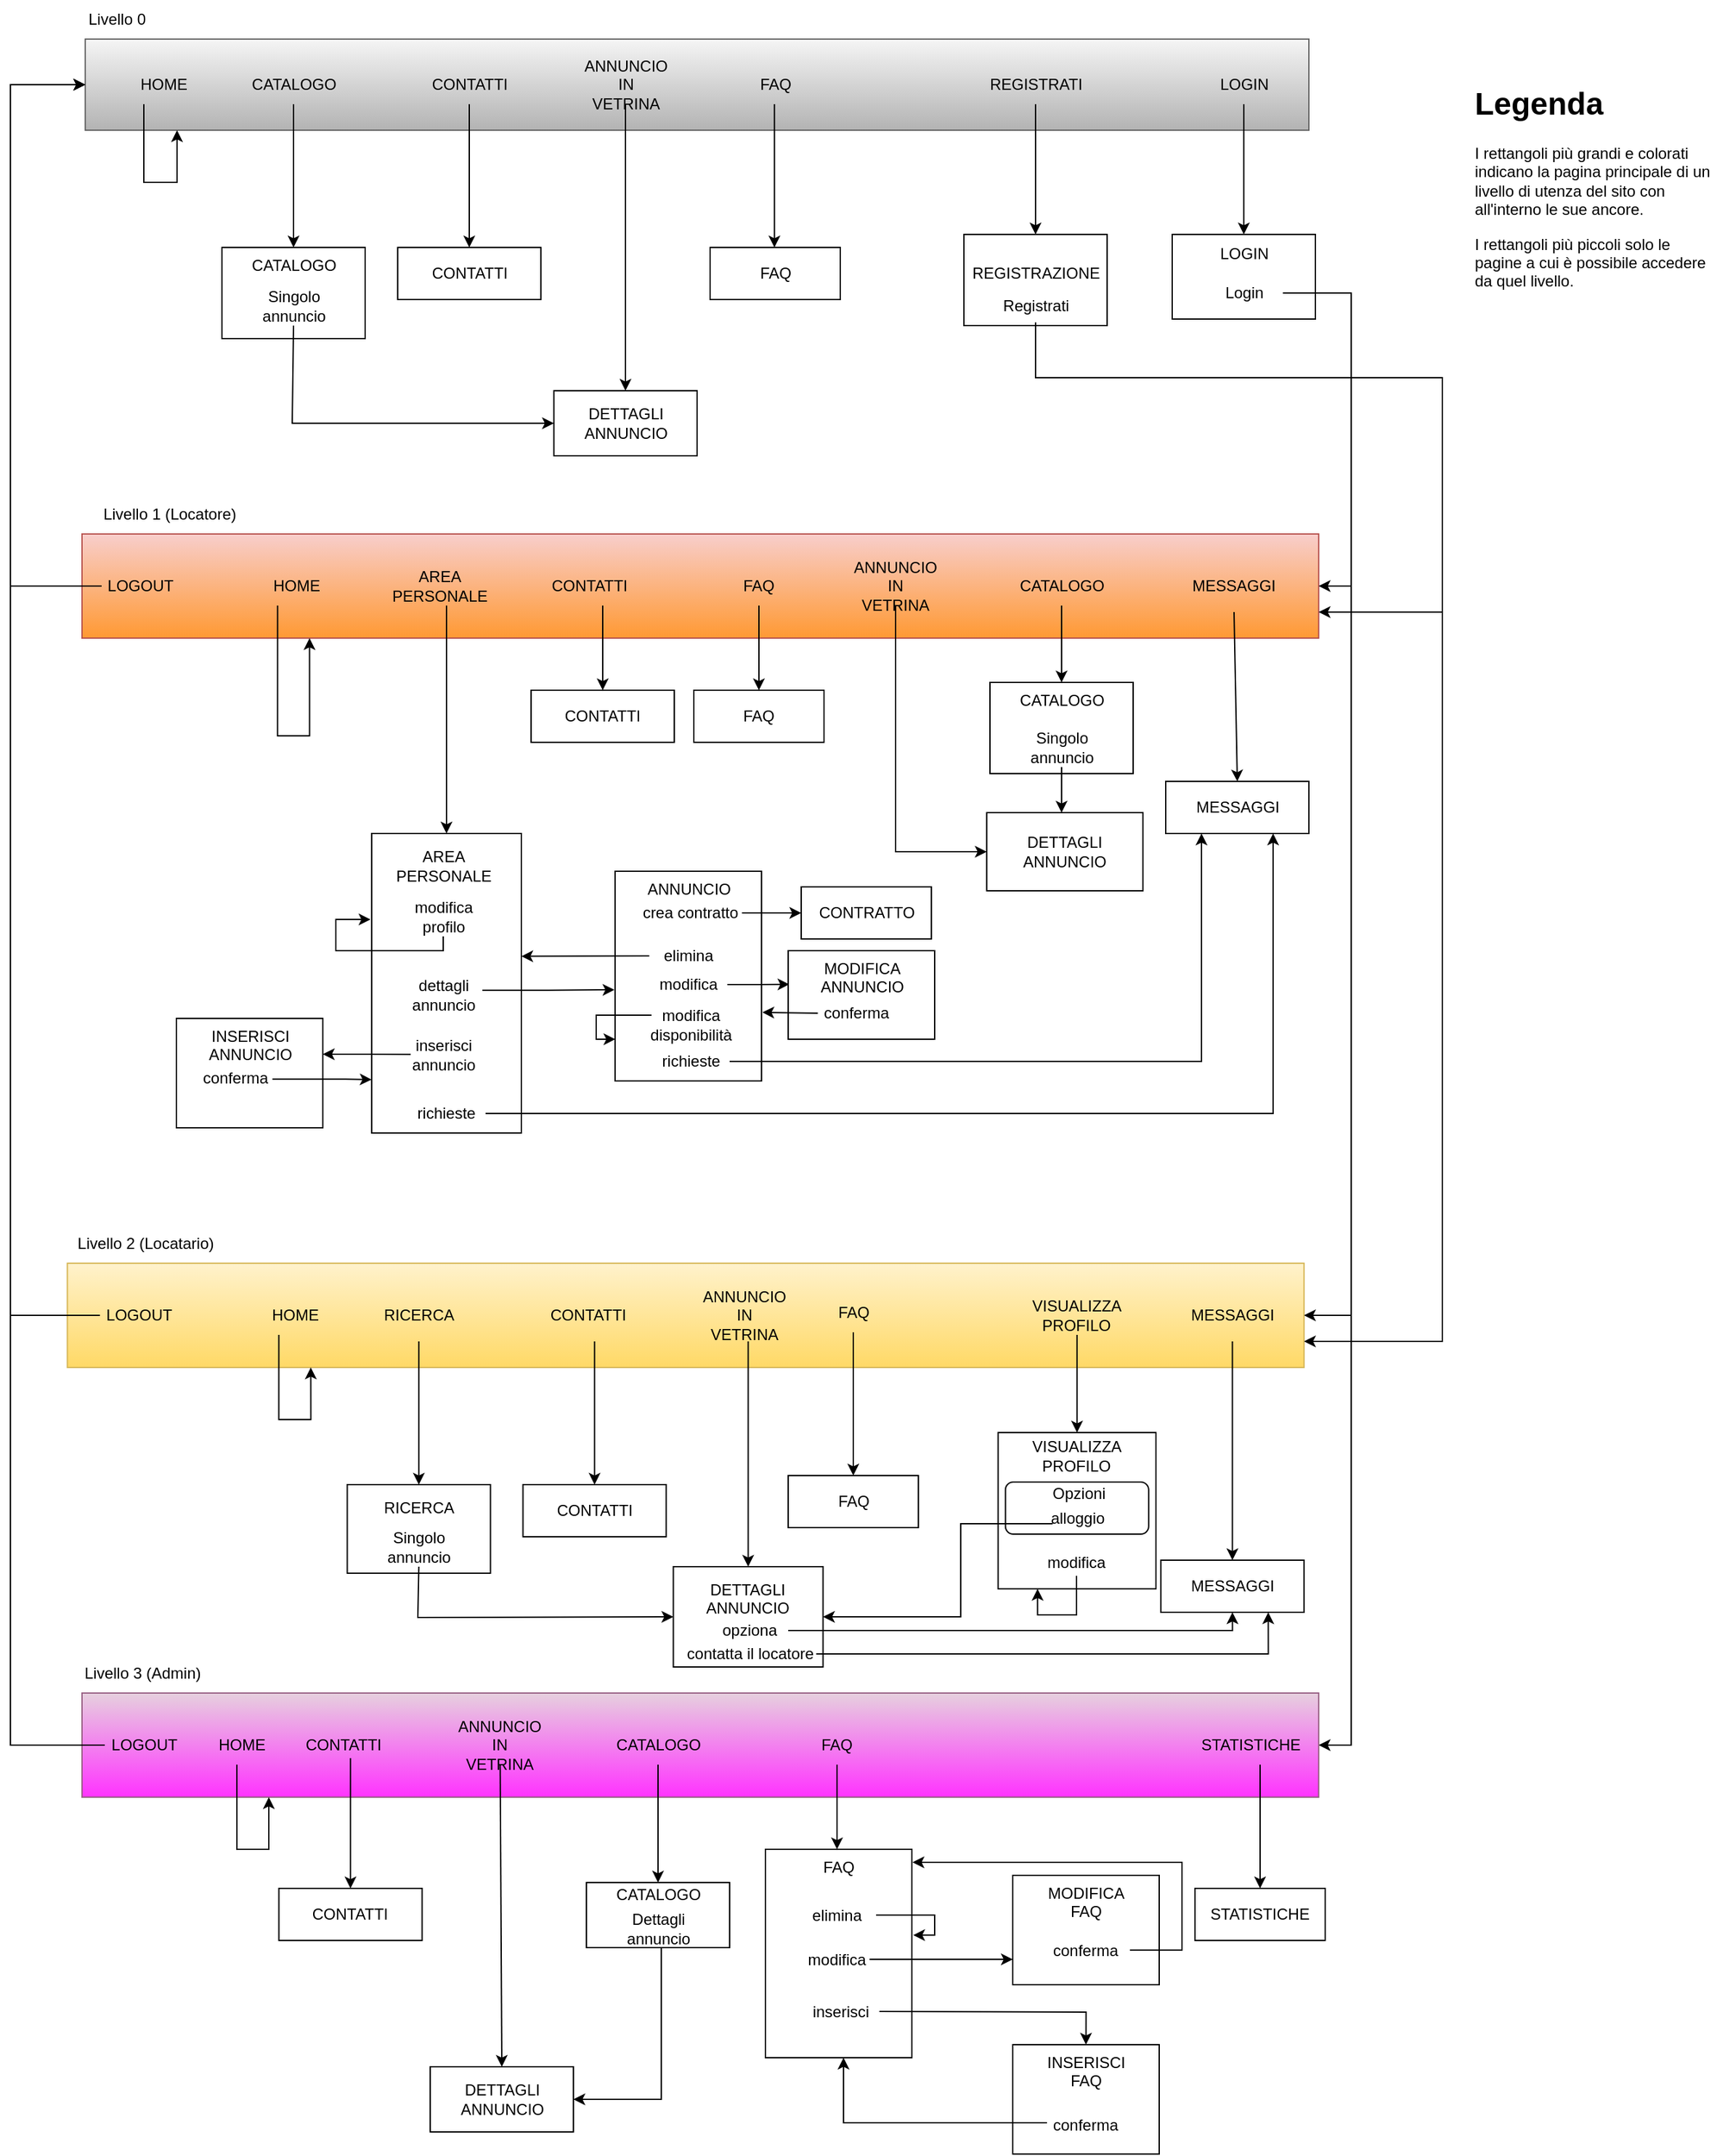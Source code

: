 <mxfile version="18.1.3" type="device"><diagram id="WUgXbd1vUIj9LR2X2qdG" name="Page-1"><mxGraphModel dx="946" dy="725" grid="1" gridSize="10" guides="1" tooltips="1" connect="1" arrows="1" fold="1" page="1" pageScale="1" pageWidth="1654" pageHeight="1169" math="0" shadow="0"><root><mxCell id="0"/><mxCell id="1" parent="0"/><mxCell id="qtG7SrNQfWtZxhGaP-Vv-1" value="" style="rounded=0;whiteSpace=wrap;html=1;fillColor=#f5f5f5;gradientColor=#b3b3b3;strokeColor=#666666;" parent="1" vertex="1"><mxGeometry x="237.5" y="50" width="940" height="70" as="geometry"/></mxCell><mxCell id="qtG7SrNQfWtZxhGaP-Vv-2" value="HOME" style="text;html=1;strokeColor=none;fillColor=none;align=center;verticalAlign=middle;whiteSpace=wrap;rounded=0;" parent="1" vertex="1"><mxGeometry x="267.5" y="70" width="60" height="30" as="geometry"/></mxCell><mxCell id="qtG7SrNQfWtZxhGaP-Vv-3" value="CONTATTI" style="text;html=1;strokeColor=none;fillColor=none;align=center;verticalAlign=middle;whiteSpace=wrap;rounded=0;" parent="1" vertex="1"><mxGeometry x="502.5" y="70" width="60" height="30" as="geometry"/></mxCell><mxCell id="qtG7SrNQfWtZxhGaP-Vv-4" value="FAQ" style="text;html=1;strokeColor=none;fillColor=none;align=center;verticalAlign=middle;whiteSpace=wrap;rounded=0;" parent="1" vertex="1"><mxGeometry x="737.5" y="70" width="60" height="30" as="geometry"/></mxCell><mxCell id="qtG7SrNQfWtZxhGaP-Vv-5" value="CATALOGO" style="text;html=1;strokeColor=none;fillColor=none;align=center;verticalAlign=middle;whiteSpace=wrap;rounded=0;" parent="1" vertex="1"><mxGeometry x="367.5" y="70" width="60" height="30" as="geometry"/></mxCell><mxCell id="qtG7SrNQfWtZxhGaP-Vv-6" value="REGISTRATI" style="text;html=1;strokeColor=none;fillColor=none;align=center;verticalAlign=middle;whiteSpace=wrap;rounded=0;" parent="1" vertex="1"><mxGeometry x="937.5" y="70" width="60" height="30" as="geometry"/></mxCell><mxCell id="qtG7SrNQfWtZxhGaP-Vv-7" value="LOGIN" style="text;html=1;strokeColor=none;fillColor=none;align=center;verticalAlign=middle;whiteSpace=wrap;rounded=0;" parent="1" vertex="1"><mxGeometry x="1097.5" y="70" width="60" height="30" as="geometry"/></mxCell><mxCell id="WjnF37VFr3Rww6UISuZb-3" value="" style="endArrow=classic;html=1;rounded=0;exitX=0.25;exitY=1;exitDx=0;exitDy=0;edgeStyle=orthogonalEdgeStyle;" parent="1" source="qtG7SrNQfWtZxhGaP-Vv-2" target="qtG7SrNQfWtZxhGaP-Vv-1" edge="1"><mxGeometry width="50" height="50" relative="1" as="geometry"><mxPoint x="287.5" y="230" as="sourcePoint"/><mxPoint x="347.5" y="150" as="targetPoint"/><Array as="points"><mxPoint x="283" y="160"/><mxPoint x="308" y="160"/></Array></mxGeometry></mxCell><mxCell id="z2xEqD1CgRf_E01BrDmM-5" value="" style="endArrow=classic;html=1;rounded=0;exitX=0.5;exitY=1;exitDx=0;exitDy=0;entryX=0.5;entryY=0;entryDx=0;entryDy=0;" parent="1" source="qtG7SrNQfWtZxhGaP-Vv-5" target="z2xEqD1CgRf_E01BrDmM-6" edge="1"><mxGeometry width="50" height="50" relative="1" as="geometry"><mxPoint x="437.5" y="300" as="sourcePoint"/><mxPoint x="497.5" y="280" as="targetPoint"/></mxGeometry></mxCell><mxCell id="z2xEqD1CgRf_E01BrDmM-6" value="CATALOGO" style="rounded=0;whiteSpace=wrap;html=1;verticalAlign=top;" parent="1" vertex="1"><mxGeometry x="342.5" y="210" width="110" height="70" as="geometry"/></mxCell><mxCell id="WjnF37VFr3Rww6UISuZb-7" value="" style="endArrow=classic;html=1;rounded=0;entryX=0.5;entryY=0;entryDx=0;entryDy=0;exitX=0.5;exitY=1;exitDx=0;exitDy=0;" parent="1" source="qtG7SrNQfWtZxhGaP-Vv-3" target="WjnF37VFr3Rww6UISuZb-8" edge="1"><mxGeometry width="50" height="50" relative="1" as="geometry"><mxPoint x="602.5" y="90" as="sourcePoint"/><mxPoint x="697.5" y="280" as="targetPoint"/></mxGeometry></mxCell><mxCell id="WjnF37VFr3Rww6UISuZb-8" value="CONTATTI" style="rounded=0;whiteSpace=wrap;html=1;" parent="1" vertex="1"><mxGeometry x="477.5" y="210" width="110" height="40" as="geometry"/></mxCell><mxCell id="z2xEqD1CgRf_E01BrDmM-7" value="" style="rounded=0;whiteSpace=wrap;html=1;fillColor=#fff2cc;gradientColor=#ffd966;strokeColor=#d6b656;" parent="1" vertex="1"><mxGeometry x="223.75" y="990" width="950" height="80" as="geometry"/></mxCell><mxCell id="WjnF37VFr3Rww6UISuZb-10" value="" style="endArrow=classic;html=1;rounded=0;entryX=0.5;entryY=0;entryDx=0;entryDy=0;exitX=0.5;exitY=1;exitDx=0;exitDy=0;" parent="1" source="qtG7SrNQfWtZxhGaP-Vv-6" target="WjnF37VFr3Rww6UISuZb-11" edge="1"><mxGeometry width="50" height="50" relative="1" as="geometry"><mxPoint x="1052.5" y="100" as="sourcePoint"/><mxPoint x="1217.5" y="280" as="targetPoint"/></mxGeometry></mxCell><mxCell id="WjnF37VFr3Rww6UISuZb-11" value="" style="rounded=0;whiteSpace=wrap;html=1;" parent="1" vertex="1"><mxGeometry x="912.5" y="200" width="110" height="70" as="geometry"/></mxCell><mxCell id="WjnF37VFr3Rww6UISuZb-12" value="ANNUNCIO IN VETRINA" style="text;html=1;strokeColor=none;fillColor=none;align=center;verticalAlign=middle;whiteSpace=wrap;rounded=0;" parent="1" vertex="1"><mxGeometry x="622.5" y="70" width="60" height="30" as="geometry"/></mxCell><mxCell id="WjnF37VFr3Rww6UISuZb-13" value="" style="endArrow=classic;html=1;rounded=0;entryX=0.5;entryY=0;entryDx=0;entryDy=0;" parent="1" target="WjnF37VFr3Rww6UISuZb-14" edge="1"><mxGeometry width="50" height="50" relative="1" as="geometry"><mxPoint x="652.5" y="100" as="sourcePoint"/><mxPoint x="817.5" y="280" as="targetPoint"/></mxGeometry></mxCell><mxCell id="WjnF37VFr3Rww6UISuZb-14" value="&lt;div&gt;DETTAGLI &lt;br&gt;&lt;/div&gt;&lt;div&gt;ANNUNCIO&lt;br&gt;&lt;/div&gt;" style="rounded=0;whiteSpace=wrap;html=1;" parent="1" vertex="1"><mxGeometry x="597.5" y="320" width="110" height="50" as="geometry"/></mxCell><mxCell id="WjnF37VFr3Rww6UISuZb-21" value="" style="endArrow=classic;html=1;rounded=0;entryX=0;entryY=0.5;entryDx=0;entryDy=0;exitX=0.5;exitY=1;exitDx=0;exitDy=0;" parent="1" source="WjnF37VFr3Rww6UISuZb-57" target="WjnF37VFr3Rww6UISuZb-14" edge="1"><mxGeometry width="50" height="50" relative="1" as="geometry"><mxPoint x="396.5" y="280" as="sourcePoint"/><mxPoint x="396.79" y="470" as="targetPoint"/><Array as="points"><mxPoint x="396.5" y="345"/></Array></mxGeometry></mxCell><mxCell id="z2xEqD1CgRf_E01BrDmM-9" value="FAQ" style="rounded=0;whiteSpace=wrap;html=1;" parent="1" vertex="1"><mxGeometry x="717.5" y="210" width="100" height="40" as="geometry"/></mxCell><mxCell id="z2xEqD1CgRf_E01BrDmM-10" value="" style="rounded=0;whiteSpace=wrap;html=1;labelPosition=center;verticalLabelPosition=middle;align=center;verticalAlign=middle;" parent="1" vertex="1"><mxGeometry x="1072.5" y="200" width="110" height="65" as="geometry"/></mxCell><mxCell id="z2xEqD1CgRf_E01BrDmM-11" value="" style="endArrow=classic;html=1;rounded=0;exitX=0.5;exitY=1;exitDx=0;exitDy=0;entryX=0.5;entryY=0;entryDx=0;entryDy=0;" parent="1" source="qtG7SrNQfWtZxhGaP-Vv-7" target="z2xEqD1CgRf_E01BrDmM-10" edge="1"><mxGeometry width="50" height="50" relative="1" as="geometry"><mxPoint x="647.5" y="320" as="sourcePoint"/><mxPoint x="697.5" y="270" as="targetPoint"/></mxGeometry></mxCell><mxCell id="WjnF37VFr3Rww6UISuZb-24" value="Livello 2 (Locatario)" style="text;html=1;strokeColor=none;fillColor=none;align=center;verticalAlign=middle;whiteSpace=wrap;rounded=0;" parent="1" vertex="1"><mxGeometry x="228.75" y="960" width="110" height="30" as="geometry"/></mxCell><mxCell id="z2xEqD1CgRf_E01BrDmM-15" value="Livello 0&amp;nbsp;" style="text;html=1;strokeColor=none;fillColor=none;align=left;verticalAlign=middle;whiteSpace=wrap;rounded=0;" parent="1" vertex="1"><mxGeometry x="237.5" y="20" width="170" height="30" as="geometry"/></mxCell><mxCell id="WjnF37VFr3Rww6UISuZb-25" value="HOME" style="text;html=1;strokeColor=none;fillColor=none;align=center;verticalAlign=middle;whiteSpace=wrap;rounded=0;" parent="1" vertex="1"><mxGeometry x="368.75" y="1015" width="60" height="30" as="geometry"/></mxCell><mxCell id="WjnF37VFr3Rww6UISuZb-26" value="CONTATTI" style="text;html=1;strokeColor=none;fillColor=none;align=center;verticalAlign=middle;whiteSpace=wrap;rounded=0;" parent="1" vertex="1"><mxGeometry x="593.75" y="1015" width="60" height="30" as="geometry"/></mxCell><mxCell id="WjnF37VFr3Rww6UISuZb-27" value="FAQ" style="text;html=1;strokeColor=none;fillColor=none;align=center;verticalAlign=middle;whiteSpace=wrap;rounded=0;" parent="1" vertex="1"><mxGeometry x="797.5" y="1013" width="60" height="30" as="geometry"/></mxCell><mxCell id="WjnF37VFr3Rww6UISuZb-28" value="RICERCA" style="text;html=1;strokeColor=none;fillColor=none;align=center;verticalAlign=middle;whiteSpace=wrap;rounded=0;" parent="1" vertex="1"><mxGeometry x="463.75" y="1015" width="60" height="30" as="geometry"/></mxCell><mxCell id="WjnF37VFr3Rww6UISuZb-29" value="ANNUNCIO IN VETRINA" style="text;html=1;strokeColor=none;fillColor=none;align=center;verticalAlign=middle;whiteSpace=wrap;rounded=0;" parent="1" vertex="1"><mxGeometry x="713.75" y="1015" width="60" height="30" as="geometry"/></mxCell><mxCell id="z2xEqD1CgRf_E01BrDmM-37" style="edgeStyle=orthogonalEdgeStyle;rounded=0;orthogonalLoop=1;jettySize=auto;html=1;entryX=0.5;entryY=0;entryDx=0;entryDy=0;" parent="1" source="z2xEqD1CgRf_E01BrDmM-16" target="z2xEqD1CgRf_E01BrDmM-39" edge="1"><mxGeometry relative="1" as="geometry"><mxPoint x="988.75" y="1158" as="targetPoint"/></mxGeometry></mxCell><mxCell id="z2xEqD1CgRf_E01BrDmM-16" value="VISUALIZZA PROFILO" style="text;html=1;strokeColor=none;fillColor=none;align=center;verticalAlign=middle;whiteSpace=wrap;rounded=0;" parent="1" vertex="1"><mxGeometry x="969.38" y="1015" width="60" height="30" as="geometry"/></mxCell><mxCell id="BvZkjoTeEnMLZaKATXvq-21" style="edgeStyle=orthogonalEdgeStyle;rounded=0;orthogonalLoop=1;jettySize=auto;html=1;entryX=0;entryY=0.5;entryDx=0;entryDy=0;" parent="1" source="WjnF37VFr3Rww6UISuZb-31" target="qtG7SrNQfWtZxhGaP-Vv-1" edge="1"><mxGeometry relative="1" as="geometry"><Array as="points"><mxPoint x="180" y="1030"/><mxPoint x="180" y="85"/></Array></mxGeometry></mxCell><mxCell id="WjnF37VFr3Rww6UISuZb-31" value="LOGOUT" style="text;html=1;strokeColor=none;fillColor=none;align=center;verticalAlign=middle;whiteSpace=wrap;rounded=0;" parent="1" vertex="1"><mxGeometry x="248.75" y="1015" width="60" height="30" as="geometry"/></mxCell><mxCell id="WjnF37VFr3Rww6UISuZb-32" value="MESSAGGI" style="text;html=1;strokeColor=none;fillColor=none;align=center;verticalAlign=middle;whiteSpace=wrap;rounded=0;" parent="1" vertex="1"><mxGeometry x="1088.75" y="1015" width="60" height="30" as="geometry"/></mxCell><mxCell id="WjnF37VFr3Rww6UISuZb-33" value="" style="endArrow=classic;html=1;rounded=0;exitX=0.25;exitY=1;exitDx=0;exitDy=0;edgeStyle=orthogonalEdgeStyle;" parent="1" edge="1"><mxGeometry width="50" height="50" relative="1" as="geometry"><mxPoint x="386.21" y="1045" as="sourcePoint"/><mxPoint x="410.75" y="1070" as="targetPoint"/><Array as="points"><mxPoint x="386" y="1110"/><mxPoint x="411" y="1110"/></Array></mxGeometry></mxCell><mxCell id="WjnF37VFr3Rww6UISuZb-42" value="" style="endArrow=classic;html=1;rounded=0;exitX=0.5;exitY=1;exitDx=0;exitDy=0;entryX=0.5;entryY=0;entryDx=0;entryDy=0;" parent="1" target="WjnF37VFr3Rww6UISuZb-43" edge="1"><mxGeometry width="50" height="50" relative="1" as="geometry"><mxPoint x="493.75" y="1050" as="sourcePoint"/><mxPoint x="593.75" y="1230" as="targetPoint"/></mxGeometry></mxCell><mxCell id="WjnF37VFr3Rww6UISuZb-43" value="" style="rounded=0;whiteSpace=wrap;html=1;" parent="1" vertex="1"><mxGeometry x="438.75" y="1160" width="110" height="68" as="geometry"/></mxCell><mxCell id="WjnF37VFr3Rww6UISuZb-44" value="" style="endArrow=classic;html=1;rounded=0;entryX=0.5;entryY=0;entryDx=0;entryDy=0;exitX=0.5;exitY=1;exitDx=0;exitDy=0;" parent="1" target="WjnF37VFr3Rww6UISuZb-45" edge="1"><mxGeometry width="50" height="50" relative="1" as="geometry"><mxPoint x="628.75" y="1050" as="sourcePoint"/><mxPoint x="793.75" y="1230" as="targetPoint"/></mxGeometry></mxCell><mxCell id="WjnF37VFr3Rww6UISuZb-45" value="CONTATTI" style="rounded=0;whiteSpace=wrap;html=1;" parent="1" vertex="1"><mxGeometry x="573.75" y="1160" width="110" height="40" as="geometry"/></mxCell><mxCell id="WjnF37VFr3Rww6UISuZb-46" value="" style="endArrow=classic;html=1;rounded=0;entryX=0.5;entryY=0;entryDx=0;entryDy=0;" parent="1" target="WjnF37VFr3Rww6UISuZb-47" edge="1"><mxGeometry width="50" height="50" relative="1" as="geometry"><mxPoint x="746.75" y="1050" as="sourcePoint"/><mxPoint x="913.75" y="1230" as="targetPoint"/></mxGeometry></mxCell><mxCell id="WjnF37VFr3Rww6UISuZb-47" value="&lt;div&gt;DETTAGLI &lt;br&gt;&lt;/div&gt;&lt;div&gt;ANNUNCIO&lt;br&gt;&lt;/div&gt;&lt;div&gt;&lt;br&gt;&lt;/div&gt;&lt;div&gt;&lt;br&gt;&lt;/div&gt;" style="rounded=0;whiteSpace=wrap;html=1;" parent="1" vertex="1"><mxGeometry x="689.25" y="1223" width="115" height="77" as="geometry"/></mxCell><mxCell id="WjnF37VFr3Rww6UISuZb-48" value="" style="endArrow=classic;html=1;rounded=0;entryX=0;entryY=0.5;entryDx=0;entryDy=0;exitX=0.5;exitY=1;exitDx=0;exitDy=0;" parent="1" target="WjnF37VFr3Rww6UISuZb-47" edge="1" source="z2xEqD1CgRf_E01BrDmM-36"><mxGeometry width="50" height="50" relative="1" as="geometry"><mxPoint x="493.25" y="1228" as="sourcePoint"/><mxPoint x="689.25" y="1298" as="targetPoint"/><Array as="points"><mxPoint x="493" y="1262"/></Array></mxGeometry></mxCell><mxCell id="z2xEqD1CgRf_E01BrDmM-22" value="" style="endArrow=classic;html=1;rounded=0;exitX=0.5;exitY=1;exitDx=0;exitDy=0;entryX=0.5;entryY=0;entryDx=0;entryDy=0;" parent="1" target="z2xEqD1CgRf_E01BrDmM-23" edge="1"><mxGeometry width="50" height="50" relative="1" as="geometry"><mxPoint x="827.5" y="1043" as="sourcePoint"/><mxPoint x="827.5" y="1143" as="targetPoint"/></mxGeometry></mxCell><mxCell id="z2xEqD1CgRf_E01BrDmM-23" value="FAQ" style="rounded=0;whiteSpace=wrap;html=1;" parent="1" vertex="1"><mxGeometry x="777.5" y="1153" width="100" height="40" as="geometry"/></mxCell><mxCell id="WjnF37VFr3Rww6UISuZb-49" value="" style="endArrow=classic;html=1;rounded=0;entryX=0.5;entryY=0;entryDx=0;entryDy=0;exitX=0.5;exitY=1;exitDx=0;exitDy=0;" parent="1" edge="1"><mxGeometry width="50" height="50" relative="1" as="geometry"><mxPoint x="766.91" y="100" as="sourcePoint"/><mxPoint x="766.91" y="210" as="targetPoint"/></mxGeometry></mxCell><mxCell id="WjnF37VFr3Rww6UISuZb-50" value="" style="endArrow=classic;html=1;rounded=0;entryX=0.5;entryY=0;entryDx=0;entryDy=0;exitX=0.5;exitY=1;exitDx=0;exitDy=0;" parent="1" target="WjnF37VFr3Rww6UISuZb-51" edge="1"><mxGeometry width="50" height="50" relative="1" as="geometry"><mxPoint x="1118.75" y="1050" as="sourcePoint"/><mxPoint x="1368.75" y="1230" as="targetPoint"/></mxGeometry></mxCell><mxCell id="WjnF37VFr3Rww6UISuZb-51" value="MESSAGGI" style="rounded=0;whiteSpace=wrap;html=1;" parent="1" vertex="1"><mxGeometry x="1063.75" y="1218" width="110" height="40" as="geometry"/></mxCell><mxCell id="z2xEqD1CgRf_E01BrDmM-29" value="" style="rounded=0;whiteSpace=wrap;html=1;fillColor=#f8cecc;gradientColor=#FF9933;strokeColor=#b85450;" parent="1" vertex="1"><mxGeometry x="235" y="430" width="950" height="80" as="geometry"/></mxCell><mxCell id="WjnF37VFr3Rww6UISuZb-54" value="Livello 1 (Locatore)" style="text;html=1;strokeColor=none;fillColor=none;align=center;verticalAlign=middle;whiteSpace=wrap;rounded=0;" parent="1" vertex="1"><mxGeometry x="235" y="400" width="135" height="30" as="geometry"/></mxCell><mxCell id="WjnF37VFr3Rww6UISuZb-56" value="opziona" style="text;html=1;strokeColor=none;fillColor=none;align=center;verticalAlign=middle;whiteSpace=wrap;rounded=0;" parent="1" vertex="1"><mxGeometry x="716.75" y="1318" width="60" height="30" as="geometry"/></mxCell><mxCell id="z2xEqD1CgRf_E01BrDmM-25" style="edgeStyle=orthogonalEdgeStyle;rounded=0;orthogonalLoop=1;jettySize=auto;html=1;entryX=0.5;entryY=1;entryDx=0;entryDy=0;exitX=1;exitY=0.5;exitDx=0;exitDy=0;" parent="1" source="BvZkjoTeEnMLZaKATXvq-22" target="WjnF37VFr3Rww6UISuZb-51" edge="1"><mxGeometry relative="1" as="geometry"><Array as="points"><mxPoint x="1119" y="1272"/></Array><mxPoint x="768.75" y="1333" as="sourcePoint"/></mxGeometry></mxCell><mxCell id="WjnF37VFr3Rww6UISuZb-57" value="Singolo annuncio" style="text;html=1;strokeColor=none;fillColor=none;align=center;verticalAlign=middle;whiteSpace=wrap;rounded=0;" parent="1" vertex="1"><mxGeometry x="367.5" y="240" width="60" height="30" as="geometry"/></mxCell><mxCell id="z2xEqD1CgRf_E01BrDmM-31" value="LOGIN" style="text;html=1;strokeColor=none;fillColor=none;align=center;verticalAlign=middle;whiteSpace=wrap;rounded=0;" parent="1" vertex="1"><mxGeometry x="1097.5" y="200" width="60" height="30" as="geometry"/></mxCell><mxCell id="z2xEqD1CgRf_E01BrDmM-32" value="REGISTRAZIONE" style="text;html=1;strokeColor=none;fillColor=none;align=center;verticalAlign=middle;whiteSpace=wrap;rounded=0;" parent="1" vertex="1"><mxGeometry x="937.5" y="215" width="60" height="30" as="geometry"/></mxCell><mxCell id="z2xEqD1CgRf_E01BrDmM-33" value="Registrati" style="text;html=1;strokeColor=none;fillColor=none;align=center;verticalAlign=middle;whiteSpace=wrap;rounded=0;" parent="1" vertex="1"><mxGeometry x="937.5" y="242.5" width="60" height="25" as="geometry"/></mxCell><mxCell id="z2xEqD1CgRf_E01BrDmM-12" value="" style="edgeStyle=orthogonalEdgeStyle;rounded=0;orthogonalLoop=1;jettySize=auto;html=1;exitX=0.5;exitY=1;exitDx=0;exitDy=0;entryX=1;entryY=0.75;entryDx=0;entryDy=0;" parent="1" source="z2xEqD1CgRf_E01BrDmM-33" target="z2xEqD1CgRf_E01BrDmM-29" edge="1"><mxGeometry relative="1" as="geometry"><mxPoint x="1000" y="260" as="sourcePoint"/><Array as="points"><mxPoint x="968" y="310"/><mxPoint x="1280" y="310"/><mxPoint x="1280" y="490"/></Array></mxGeometry></mxCell><mxCell id="BvZkjoTeEnMLZaKATXvq-16" style="edgeStyle=orthogonalEdgeStyle;rounded=0;orthogonalLoop=1;jettySize=auto;html=1;entryX=1;entryY=0.5;entryDx=0;entryDy=0;" parent="1" source="z2xEqD1CgRf_E01BrDmM-34" target="z2xEqD1CgRf_E01BrDmM-29" edge="1"><mxGeometry relative="1" as="geometry"><Array as="points"><mxPoint x="1210" y="245"/><mxPoint x="1210" y="470"/></Array></mxGeometry></mxCell><mxCell id="BvZkjoTeEnMLZaKATXvq-17" style="edgeStyle=orthogonalEdgeStyle;rounded=0;orthogonalLoop=1;jettySize=auto;html=1;entryX=1;entryY=0.5;entryDx=0;entryDy=0;" parent="1" source="z2xEqD1CgRf_E01BrDmM-34" target="z2xEqD1CgRf_E01BrDmM-7" edge="1"><mxGeometry relative="1" as="geometry"><Array as="points"><mxPoint x="1210" y="245"/><mxPoint x="1210" y="1030"/></Array></mxGeometry></mxCell><mxCell id="BvZkjoTeEnMLZaKATXvq-18" style="edgeStyle=orthogonalEdgeStyle;rounded=0;orthogonalLoop=1;jettySize=auto;html=1;entryX=1;entryY=0.5;entryDx=0;entryDy=0;" parent="1" source="z2xEqD1CgRf_E01BrDmM-34" target="z2xEqD1CgRf_E01BrDmM-51" edge="1"><mxGeometry relative="1" as="geometry"><Array as="points"><mxPoint x="1210" y="245"/><mxPoint x="1210" y="1360"/></Array></mxGeometry></mxCell><mxCell id="z2xEqD1CgRf_E01BrDmM-34" value="Login" style="text;html=1;strokeColor=none;fillColor=none;align=center;verticalAlign=middle;whiteSpace=wrap;rounded=0;" parent="1" vertex="1"><mxGeometry x="1097.5" y="230" width="60" height="30" as="geometry"/></mxCell><mxCell id="z2xEqD1CgRf_E01BrDmM-35" value="RICERCA" style="text;html=1;strokeColor=none;fillColor=none;align=center;verticalAlign=middle;whiteSpace=wrap;rounded=0;" parent="1" vertex="1"><mxGeometry x="463.75" y="1163" width="60" height="30" as="geometry"/></mxCell><mxCell id="z2xEqD1CgRf_E01BrDmM-36" value="Singolo annuncio" style="text;html=1;strokeColor=none;fillColor=none;align=center;verticalAlign=middle;whiteSpace=wrap;rounded=0;" parent="1" vertex="1"><mxGeometry x="463.75" y="1193" width="60" height="30" as="geometry"/></mxCell><mxCell id="z2xEqD1CgRf_E01BrDmM-39" value="" style="rounded=0;whiteSpace=wrap;html=1;" parent="1" vertex="1"><mxGeometry x="938.75" y="1120" width="121.25" height="120" as="geometry"/></mxCell><mxCell id="z2xEqD1CgRf_E01BrDmM-40" value="VISUALIZZA PROFILO" style="text;html=1;strokeColor=none;fillColor=none;align=center;verticalAlign=middle;whiteSpace=wrap;rounded=0;" parent="1" vertex="1"><mxGeometry x="969.38" y="1123" width="60" height="30" as="geometry"/></mxCell><mxCell id="WjnF37VFr3Rww6UISuZb-58" value="HOME" style="text;html=1;strokeColor=none;fillColor=none;align=center;verticalAlign=middle;whiteSpace=wrap;rounded=0;" parent="1" vertex="1"><mxGeometry x="370" y="455" width="60" height="30" as="geometry"/></mxCell><mxCell id="WjnF37VFr3Rww6UISuZb-59" value="CONTATTI" style="text;html=1;strokeColor=none;fillColor=none;align=center;verticalAlign=middle;whiteSpace=wrap;rounded=0;" parent="1" vertex="1"><mxGeometry x="595" y="455" width="60" height="30" as="geometry"/></mxCell><mxCell id="WjnF37VFr3Rww6UISuZb-60" value="FAQ" style="text;html=1;strokeColor=none;fillColor=none;align=center;verticalAlign=middle;whiteSpace=wrap;rounded=0;" parent="1" vertex="1"><mxGeometry x="725" y="455" width="60" height="30" as="geometry"/></mxCell><mxCell id="z2xEqD1CgRf_E01BrDmM-54" style="edgeStyle=orthogonalEdgeStyle;rounded=0;orthogonalLoop=1;jettySize=auto;html=1;entryX=0.5;entryY=0;entryDx=0;entryDy=0;" parent="1" source="WjnF37VFr3Rww6UISuZb-61" target="WjnF37VFr3Rww6UISuZb-73" edge="1"><mxGeometry relative="1" as="geometry"><mxPoint x="510" y="590" as="targetPoint"/><Array as="points"><mxPoint x="515" y="560"/><mxPoint x="515" y="560"/></Array></mxGeometry></mxCell><mxCell id="WjnF37VFr3Rww6UISuZb-61" value="AREA PERSONALE" style="text;html=1;strokeColor=none;fillColor=none;align=center;verticalAlign=middle;whiteSpace=wrap;rounded=0;" parent="1" vertex="1"><mxGeometry x="480" y="455" width="60" height="30" as="geometry"/></mxCell><mxCell id="BvZkjoTeEnMLZaKATXvq-20" style="edgeStyle=orthogonalEdgeStyle;rounded=0;orthogonalLoop=1;jettySize=auto;html=1;entryX=0;entryY=0.5;entryDx=0;entryDy=0;" parent="1" source="WjnF37VFr3Rww6UISuZb-64" target="qtG7SrNQfWtZxhGaP-Vv-1" edge="1"><mxGeometry relative="1" as="geometry"><Array as="points"><mxPoint x="180" y="470"/><mxPoint x="180" y="85"/></Array></mxGeometry></mxCell><mxCell id="WjnF37VFr3Rww6UISuZb-64" value="LOGOUT" style="text;html=1;strokeColor=none;fillColor=none;align=center;verticalAlign=middle;whiteSpace=wrap;rounded=0;" parent="1" vertex="1"><mxGeometry x="250" y="455" width="60" height="30" as="geometry"/></mxCell><mxCell id="WjnF37VFr3Rww6UISuZb-65" value="MESSAGGI" style="text;html=1;strokeColor=none;fillColor=none;align=center;verticalAlign=middle;whiteSpace=wrap;rounded=0;" parent="1" vertex="1"><mxGeometry x="1090" y="455" width="60" height="30" as="geometry"/></mxCell><mxCell id="z2xEqD1CgRf_E01BrDmM-51" value="" style="rounded=0;whiteSpace=wrap;html=1;fillColor=#e6d0de;gradientColor=#FF33FF;strokeColor=#996185;" parent="1" vertex="1"><mxGeometry x="235" y="1320" width="950" height="80" as="geometry"/></mxCell><mxCell id="z2xEqD1CgRf_E01BrDmM-52" value="Livello 3 (Admin)" style="text;html=1;strokeColor=none;fillColor=none;align=left;verticalAlign=middle;whiteSpace=wrap;rounded=0;" parent="1" vertex="1"><mxGeometry x="235" y="1290" width="95" height="30" as="geometry"/></mxCell><mxCell id="WjnF37VFr3Rww6UISuZb-68" value="" style="endArrow=classic;html=1;rounded=0;exitX=0.25;exitY=1;exitDx=0;exitDy=0;edgeStyle=orthogonalEdgeStyle;" parent="1" edge="1"><mxGeometry width="50" height="50" relative="1" as="geometry"><mxPoint x="385.23" y="485" as="sourcePoint"/><mxPoint x="409.77" y="510" as="targetPoint"/><Array as="points"><mxPoint x="385.23" y="585"/><mxPoint x="410.23" y="585"/></Array></mxGeometry></mxCell><mxCell id="z2xEqD1CgRf_E01BrDmM-55" value="" style="rounded=0;whiteSpace=wrap;html=1;" parent="1" vertex="1"><mxGeometry x="457.5" y="690" width="110" height="68" as="geometry"/></mxCell><mxCell id="WjnF37VFr3Rww6UISuZb-73" value="" style="rounded=0;whiteSpace=wrap;html=1;" parent="1" vertex="1"><mxGeometry x="457.5" y="660" width="115" height="230" as="geometry"/></mxCell><mxCell id="WjnF37VFr3Rww6UISuZb-74" value="AREA PERSONALE" style="text;html=1;strokeColor=none;fillColor=none;align=center;verticalAlign=middle;whiteSpace=wrap;rounded=0;" parent="1" vertex="1"><mxGeometry x="482.5" y="670" width="60" height="30" as="geometry"/></mxCell><mxCell id="WjnF37VFr3Rww6UISuZb-75" value="modifica profilo" style="text;html=1;strokeColor=none;fillColor=none;align=center;verticalAlign=middle;whiteSpace=wrap;rounded=0;" parent="1" vertex="1"><mxGeometry x="482.5" y="709" width="60" height="30" as="geometry"/></mxCell><mxCell id="WjnF37VFr3Rww6UISuZb-76" value="dettagli annuncio" style="text;html=1;strokeColor=none;fillColor=none;align=center;verticalAlign=middle;whiteSpace=wrap;rounded=0;" parent="1" vertex="1"><mxGeometry x="482.5" y="769" width="60" height="30" as="geometry"/></mxCell><mxCell id="WjnF37VFr3Rww6UISuZb-77" value="richieste" style="text;html=1;strokeColor=none;fillColor=none;align=center;verticalAlign=middle;whiteSpace=wrap;rounded=0;" parent="1" vertex="1"><mxGeometry x="485" y="860" width="60" height="30" as="geometry"/></mxCell><mxCell id="WjnF37VFr3Rww6UISuZb-78" value="" style="endArrow=classic;html=1;rounded=0;entryX=0.5;entryY=0;entryDx=0;entryDy=0;exitX=0.5;exitY=1;exitDx=0;exitDy=0;" parent="1" target="WjnF37VFr3Rww6UISuZb-79" edge="1"><mxGeometry width="50" height="50" relative="1" as="geometry"><mxPoint x="1120" y="490" as="sourcePoint"/><mxPoint x="1370" y="670" as="targetPoint"/></mxGeometry></mxCell><mxCell id="WjnF37VFr3Rww6UISuZb-79" value="MESSAGGI" style="rounded=0;whiteSpace=wrap;html=1;" parent="1" vertex="1"><mxGeometry x="1067.5" y="620" width="110" height="40" as="geometry"/></mxCell><mxCell id="WjnF37VFr3Rww6UISuZb-80" value="" style="endArrow=classic;html=1;rounded=0;entryX=0.75;entryY=1;entryDx=0;entryDy=0;exitX=1;exitY=0.5;exitDx=0;exitDy=0;edgeStyle=orthogonalEdgeStyle;" parent="1" source="WjnF37VFr3Rww6UISuZb-77" target="WjnF37VFr3Rww6UISuZb-79" edge="1"><mxGeometry width="50" height="50" relative="1" as="geometry"><mxPoint x="641.73" y="711" as="sourcePoint"/><mxPoint x="641.73" y="879" as="targetPoint"/></mxGeometry></mxCell><mxCell id="WjnF37VFr3Rww6UISuZb-90" value="ANNUNCIO" style="rounded=0;whiteSpace=wrap;html=1;verticalAlign=top;" parent="1" vertex="1"><mxGeometry x="644.5" y="689" width="112.5" height="161" as="geometry"/></mxCell><mxCell id="Z4SZLAYv743N4102vkbe-4" style="edgeStyle=orthogonalEdgeStyle;rounded=0;orthogonalLoop=1;jettySize=auto;html=1;entryX=0.008;entryY=0.38;entryDx=0;entryDy=0;entryPerimeter=0;" edge="1" parent="1" source="WjnF37VFr3Rww6UISuZb-95" target="Z4SZLAYv743N4102vkbe-2"><mxGeometry relative="1" as="geometry"/></mxCell><mxCell id="WjnF37VFr3Rww6UISuZb-95" value="modifica" style="text;html=1;strokeColor=none;fillColor=none;align=center;verticalAlign=middle;whiteSpace=wrap;rounded=0;" parent="1" vertex="1"><mxGeometry x="670.75" y="761" width="60" height="30" as="geometry"/></mxCell><mxCell id="WjnF37VFr3Rww6UISuZb-96" value="elimina" style="text;html=1;strokeColor=none;fillColor=none;align=center;verticalAlign=middle;whiteSpace=wrap;rounded=0;" parent="1" vertex="1"><mxGeometry x="670.75" y="739" width="60" height="30" as="geometry"/></mxCell><mxCell id="WjnF37VFr3Rww6UISuZb-97" value="inserisci annuncio" style="text;html=1;strokeColor=none;fillColor=none;align=center;verticalAlign=middle;whiteSpace=wrap;rounded=0;" parent="1" vertex="1"><mxGeometry x="482.5" y="815" width="60" height="30" as="geometry"/></mxCell><mxCell id="WjnF37VFr3Rww6UISuZb-106" style="edgeStyle=orthogonalEdgeStyle;rounded=0;orthogonalLoop=1;jettySize=auto;html=1;endArrow=none;endFill=0;startArrow=classic;startFill=1;exitX=-0.008;exitY=0.287;exitDx=0;exitDy=0;exitPerimeter=0;entryX=0.5;entryY=1;entryDx=0;entryDy=0;" parent="1" source="WjnF37VFr3Rww6UISuZb-73" target="WjnF37VFr3Rww6UISuZb-75" edge="1"><mxGeometry relative="1" as="geometry"><mxPoint x="482.5" y="723.41" as="targetPoint"/><mxPoint x="330" y="750" as="sourcePoint"/><Array as="points"><mxPoint x="430" y="726"/><mxPoint x="430" y="750"/><mxPoint x="512" y="750"/></Array></mxGeometry></mxCell><mxCell id="WjnF37VFr3Rww6UISuZb-114" style="edgeStyle=orthogonalEdgeStyle;rounded=0;orthogonalLoop=1;jettySize=auto;html=1;exitX=1.001;exitY=0.379;exitDx=0;exitDy=0;exitPerimeter=0;" parent="1" source="WjnF37VFr3Rww6UISuZb-76" edge="1"><mxGeometry relative="1" as="geometry"><mxPoint x="644" y="780" as="targetPoint"/><mxPoint x="545" y="744.29" as="sourcePoint"/><Array as="points"/></mxGeometry></mxCell><mxCell id="WjnF37VFr3Rww6UISuZb-125" style="edgeStyle=orthogonalEdgeStyle;rounded=0;orthogonalLoop=1;jettySize=auto;html=1;endArrow=none;endFill=0;startArrow=classic;startFill=1;exitX=1;exitY=0.41;exitDx=0;exitDy=0;exitPerimeter=0;entryX=0;entryY=0.5;entryDx=0;entryDy=0;" parent="1" source="WjnF37VFr3Rww6UISuZb-73" edge="1" target="WjnF37VFr3Rww6UISuZb-96"><mxGeometry relative="1" as="geometry"><mxPoint x="673.53" y="733.0" as="targetPoint"/><mxPoint x="601.46" y="733.29" as="sourcePoint"/><Array as="points"><mxPoint x="575" y="754"/></Array></mxGeometry></mxCell><mxCell id="WjnF37VFr3Rww6UISuZb-126" value="&lt;div&gt;INSERISCI&lt;/div&gt;&lt;div&gt;ANNUNCIO&lt;/div&gt;" style="rounded=0;whiteSpace=wrap;html=1;verticalAlign=top;" parent="1" vertex="1"><mxGeometry x="307.5" y="802" width="112.5" height="84" as="geometry"/></mxCell><mxCell id="WjnF37VFr3Rww6UISuZb-127" value="conferma" style="text;html=1;strokeColor=none;fillColor=none;align=center;verticalAlign=middle;whiteSpace=wrap;rounded=0;" parent="1" vertex="1"><mxGeometry x="323.25" y="833" width="60" height="30" as="geometry"/></mxCell><mxCell id="WjnF37VFr3Rww6UISuZb-128" style="edgeStyle=orthogonalEdgeStyle;rounded=0;orthogonalLoop=1;jettySize=auto;html=1;" parent="1" edge="1"><mxGeometry relative="1" as="geometry"><mxPoint x="457.5" y="849" as="targetPoint"/><mxPoint x="381.25" y="848.62" as="sourcePoint"/><Array as="points"><mxPoint x="437.5" y="849"/><mxPoint x="437.5" y="849"/></Array></mxGeometry></mxCell><mxCell id="WjnF37VFr3Rww6UISuZb-130" style="edgeStyle=orthogonalEdgeStyle;rounded=0;orthogonalLoop=1;jettySize=auto;html=1;endArrow=none;endFill=0;startArrow=classic;startFill=1;exitX=1;exitY=0.327;exitDx=0;exitDy=0;exitPerimeter=0;" parent="1" edge="1" source="WjnF37VFr3Rww6UISuZb-126"><mxGeometry relative="1" as="geometry"><mxPoint x="487.5" y="829.62" as="targetPoint"/><mxPoint x="427.5" y="830" as="sourcePoint"/><Array as="points"/></mxGeometry></mxCell><mxCell id="WjnF37VFr3Rww6UISuZb-131" value="" style="endArrow=classic;html=1;rounded=0;entryX=0.5;entryY=0;entryDx=0;entryDy=0;exitX=0.5;exitY=1;exitDx=0;exitDy=0;" parent="1" target="WjnF37VFr3Rww6UISuZb-132" edge="1"><mxGeometry width="50" height="50" relative="1" as="geometry"><mxPoint x="635" y="485" as="sourcePoint"/><mxPoint x="800" y="665" as="targetPoint"/></mxGeometry></mxCell><mxCell id="WjnF37VFr3Rww6UISuZb-132" value="CONTATTI" style="rounded=0;whiteSpace=wrap;html=1;" parent="1" vertex="1"><mxGeometry x="580" y="550" width="110" height="40" as="geometry"/></mxCell><mxCell id="WjnF37VFr3Rww6UISuZb-133" value="" style="endArrow=classic;html=1;rounded=0;exitX=0.5;exitY=1;exitDx=0;exitDy=0;entryX=0.5;entryY=0;entryDx=0;entryDy=0;" parent="1" target="WjnF37VFr3Rww6UISuZb-134" edge="1"><mxGeometry width="50" height="50" relative="1" as="geometry"><mxPoint x="755" y="485" as="sourcePoint"/><mxPoint x="755" y="585" as="targetPoint"/></mxGeometry></mxCell><mxCell id="WjnF37VFr3Rww6UISuZb-134" value="FAQ" style="rounded=0;whiteSpace=wrap;html=1;" parent="1" vertex="1"><mxGeometry x="705" y="550" width="100" height="40" as="geometry"/></mxCell><mxCell id="WjnF37VFr3Rww6UISuZb-135" value="HOME" style="text;html=1;strokeColor=none;fillColor=none;align=center;verticalAlign=middle;whiteSpace=wrap;rounded=0;" parent="1" vertex="1"><mxGeometry x="327.5" y="1345" width="60" height="30" as="geometry"/></mxCell><mxCell id="WjnF37VFr3Rww6UISuZb-136" value="CONTATTI" style="text;html=1;strokeColor=none;fillColor=none;align=center;verticalAlign=middle;whiteSpace=wrap;rounded=0;" parent="1" vertex="1"><mxGeometry x="406.25" y="1345" width="60" height="30" as="geometry"/></mxCell><mxCell id="WjnF37VFr3Rww6UISuZb-137" value="FAQ" style="text;html=1;strokeColor=none;fillColor=none;align=center;verticalAlign=middle;whiteSpace=wrap;rounded=0;" parent="1" vertex="1"><mxGeometry x="785" y="1345" width="60" height="30" as="geometry"/></mxCell><mxCell id="WjnF37VFr3Rww6UISuZb-139" value="ANNUNCIO IN VETRINA" style="text;html=1;strokeColor=none;fillColor=none;align=center;verticalAlign=middle;whiteSpace=wrap;rounded=0;" parent="1" vertex="1"><mxGeometry x="526.25" y="1345" width="60" height="30" as="geometry"/></mxCell><mxCell id="BvZkjoTeEnMLZaKATXvq-19" style="edgeStyle=orthogonalEdgeStyle;rounded=0;orthogonalLoop=1;jettySize=auto;html=1;entryX=0;entryY=0.5;entryDx=0;entryDy=0;" parent="1" source="WjnF37VFr3Rww6UISuZb-140" target="qtG7SrNQfWtZxhGaP-Vv-1" edge="1"><mxGeometry relative="1" as="geometry"><Array as="points"><mxPoint x="180" y="1360"/><mxPoint x="180" y="85"/></Array></mxGeometry></mxCell><mxCell id="WjnF37VFr3Rww6UISuZb-140" value="LOGOUT" style="text;html=1;strokeColor=none;fillColor=none;align=center;verticalAlign=middle;whiteSpace=wrap;rounded=0;" parent="1" vertex="1"><mxGeometry x="252.5" y="1345" width="60" height="30" as="geometry"/></mxCell><mxCell id="WjnF37VFr3Rww6UISuZb-141" value="" style="endArrow=classic;html=1;rounded=0;exitX=0.5;exitY=1;exitDx=0;exitDy=0;" parent="1" source="WjnF37VFr3Rww6UISuZb-137" edge="1"><mxGeometry width="50" height="50" relative="1" as="geometry"><mxPoint x="825" y="1375" as="sourcePoint"/><mxPoint x="815" y="1440" as="targetPoint"/></mxGeometry></mxCell><mxCell id="WjnF37VFr3Rww6UISuZb-148" value="FAQ" style="rounded=0;whiteSpace=wrap;html=1;verticalAlign=top;" parent="1" vertex="1"><mxGeometry x="760" y="1440" width="112.5" height="160" as="geometry"/></mxCell><mxCell id="WjnF37VFr3Rww6UISuZb-149" value="modifica" style="text;html=1;strokeColor=none;fillColor=none;align=center;verticalAlign=middle;whiteSpace=wrap;rounded=0;" parent="1" vertex="1"><mxGeometry x="785" y="1510" width="60" height="30" as="geometry"/></mxCell><mxCell id="Z4SZLAYv743N4102vkbe-9" style="edgeStyle=orthogonalEdgeStyle;rounded=0;orthogonalLoop=1;jettySize=auto;html=1;entryX=1.009;entryY=0.412;entryDx=0;entryDy=0;entryPerimeter=0;exitX=1;exitY=0.5;exitDx=0;exitDy=0;" edge="1" parent="1" source="WjnF37VFr3Rww6UISuZb-150" target="WjnF37VFr3Rww6UISuZb-148"><mxGeometry relative="1" as="geometry"><Array as="points"><mxPoint x="890" y="1491"/><mxPoint x="890" y="1506"/></Array></mxGeometry></mxCell><mxCell id="WjnF37VFr3Rww6UISuZb-150" value="elimina" style="text;html=1;strokeColor=none;fillColor=none;align=center;verticalAlign=middle;whiteSpace=wrap;rounded=0;" parent="1" vertex="1"><mxGeometry x="785" y="1475.5" width="60" height="30" as="geometry"/></mxCell><mxCell id="WjnF37VFr3Rww6UISuZb-151" value="&lt;div&gt;MODIFICA&lt;/div&gt;&lt;div&gt;FAQ&lt;/div&gt;" style="rounded=0;whiteSpace=wrap;html=1;verticalAlign=top;" parent="1" vertex="1"><mxGeometry x="950" y="1460" width="112.5" height="84" as="geometry"/></mxCell><mxCell id="WjnF37VFr3Rww6UISuZb-152" value="conferma" style="text;html=1;strokeColor=none;fillColor=none;align=center;verticalAlign=middle;whiteSpace=wrap;rounded=0;" parent="1" vertex="1"><mxGeometry x="976.25" y="1503" width="60" height="30" as="geometry"/></mxCell><mxCell id="WjnF37VFr3Rww6UISuZb-153" style="edgeStyle=orthogonalEdgeStyle;rounded=0;orthogonalLoop=1;jettySize=auto;html=1;" parent="1" edge="1"><mxGeometry relative="1" as="geometry"><mxPoint x="873" y="1450" as="targetPoint"/><mxPoint x="1040" y="1517.41" as="sourcePoint"/><Array as="points"><mxPoint x="1080" y="1517"/><mxPoint x="1080" y="1450"/><mxPoint x="873" y="1450"/></Array></mxGeometry></mxCell><mxCell id="WjnF37VFr3Rww6UISuZb-154" style="edgeStyle=orthogonalEdgeStyle;rounded=0;orthogonalLoop=1;jettySize=auto;html=1;" parent="1" edge="1"><mxGeometry relative="1" as="geometry"><mxPoint x="950" y="1524.5" as="targetPoint"/><mxPoint x="840" y="1524.5" as="sourcePoint"/></mxGeometry></mxCell><mxCell id="WjnF37VFr3Rww6UISuZb-156" value="inserisci" style="text;html=1;strokeColor=none;fillColor=none;align=center;verticalAlign=middle;whiteSpace=wrap;rounded=0;" parent="1" vertex="1"><mxGeometry x="787.5" y="1550" width="60" height="30" as="geometry"/></mxCell><mxCell id="WjnF37VFr3Rww6UISuZb-157" value="&lt;div&gt;INSERISCI&lt;/div&gt;&lt;div&gt;FAQ&lt;/div&gt;" style="rounded=0;whiteSpace=wrap;html=1;verticalAlign=top;" parent="1" vertex="1"><mxGeometry x="950" y="1590" width="112.5" height="84" as="geometry"/></mxCell><mxCell id="-IGpd8niTj-hIZvRZKhc-3" style="edgeStyle=orthogonalEdgeStyle;rounded=0;orthogonalLoop=1;jettySize=auto;html=1;" parent="1" source="WjnF37VFr3Rww6UISuZb-158" edge="1"><mxGeometry relative="1" as="geometry"><mxPoint x="820" y="1600" as="targetPoint"/><Array as="points"><mxPoint x="820" y="1650"/><mxPoint x="820" y="1600"/></Array></mxGeometry></mxCell><mxCell id="WjnF37VFr3Rww6UISuZb-158" value="conferma" style="text;html=1;strokeColor=none;fillColor=none;align=center;verticalAlign=middle;whiteSpace=wrap;rounded=0;" parent="1" vertex="1"><mxGeometry x="976.25" y="1637" width="60" height="30" as="geometry"/></mxCell><mxCell id="WjnF37VFr3Rww6UISuZb-159" value="STATISTICHE" style="text;html=1;strokeColor=none;fillColor=none;align=center;verticalAlign=middle;whiteSpace=wrap;rounded=0;" parent="1" vertex="1"><mxGeometry x="1102.5" y="1345" width="60" height="30" as="geometry"/></mxCell><mxCell id="WjnF37VFr3Rww6UISuZb-162" value="" style="endArrow=classic;html=1;rounded=0;exitX=0.5;exitY=1;exitDx=0;exitDy=0;entryX=0.5;entryY=0;entryDx=0;entryDy=0;" parent="1" target="WjnF37VFr3Rww6UISuZb-163" edge="1"><mxGeometry width="50" height="50" relative="1" as="geometry"><mxPoint x="1140" y="1375" as="sourcePoint"/><mxPoint x="1140" y="1475" as="targetPoint"/></mxGeometry></mxCell><mxCell id="WjnF37VFr3Rww6UISuZb-163" value="STATISTICHE" style="rounded=0;whiteSpace=wrap;html=1;align=center;" parent="1" vertex="1"><mxGeometry x="1090" y="1470" width="100" height="40" as="geometry"/></mxCell><mxCell id="WjnF37VFr3Rww6UISuZb-165" value="" style="endArrow=classic;html=1;rounded=0;exitX=0.25;exitY=1;exitDx=0;exitDy=0;edgeStyle=orthogonalEdgeStyle;" parent="1" edge="1"><mxGeometry width="50" height="50" relative="1" as="geometry"><mxPoint x="353.97" y="1375" as="sourcePoint"/><mxPoint x="378.51" y="1400" as="targetPoint"/><Array as="points"><mxPoint x="354" y="1440"/><mxPoint x="379" y="1440"/></Array></mxGeometry></mxCell><mxCell id="WjnF37VFr3Rww6UISuZb-166" value="" style="endArrow=classic;html=1;rounded=0;entryX=0.5;entryY=0;entryDx=0;entryDy=0;exitX=0.5;exitY=1;exitDx=0;exitDy=0;" parent="1" target="WjnF37VFr3Rww6UISuZb-167" edge="1"><mxGeometry width="50" height="50" relative="1" as="geometry"><mxPoint x="441.25" y="1370" as="sourcePoint"/><mxPoint x="606.25" y="1550" as="targetPoint"/></mxGeometry></mxCell><mxCell id="WjnF37VFr3Rww6UISuZb-167" value="CONTATTI" style="rounded=0;whiteSpace=wrap;html=1;" parent="1" vertex="1"><mxGeometry x="386.25" y="1470" width="110" height="40" as="geometry"/></mxCell><mxCell id="WjnF37VFr3Rww6UISuZb-168" value="" style="endArrow=classic;html=1;rounded=0;entryX=0.5;entryY=0;entryDx=0;entryDy=0;" parent="1" target="WjnF37VFr3Rww6UISuZb-169" edge="1"><mxGeometry width="50" height="50" relative="1" as="geometry"><mxPoint x="556.25" y="1375" as="sourcePoint"/><mxPoint x="721.25" y="1555" as="targetPoint"/></mxGeometry></mxCell><mxCell id="WjnF37VFr3Rww6UISuZb-169" value="&lt;div&gt;DETTAGLI &lt;br&gt;&lt;/div&gt;&lt;div&gt;ANNUNCIO&lt;br&gt;&lt;/div&gt;" style="rounded=0;whiteSpace=wrap;html=1;" parent="1" vertex="1"><mxGeometry x="502.5" y="1607" width="110" height="50" as="geometry"/></mxCell><mxCell id="WjnF37VFr3Rww6UISuZb-170" style="edgeStyle=orthogonalEdgeStyle;rounded=0;orthogonalLoop=1;jettySize=auto;html=1;entryX=0.5;entryY=0;entryDx=0;entryDy=0;" parent="1" target="WjnF37VFr3Rww6UISuZb-157" edge="1"><mxGeometry relative="1" as="geometry"><mxPoint x="957.5" y="1564.5" as="targetPoint"/><mxPoint x="847.5" y="1564.5" as="sourcePoint"/></mxGeometry></mxCell><mxCell id="5qGUxOqF5BuW_ladR800-1" value="&lt;h1&gt;Legenda&lt;/h1&gt;&lt;p&gt;I rettangoli più grandi e colorati indicano la pagina principale di un livello di utenza del sito con all'interno le sue ancore.&lt;/p&gt;&lt;p&gt;I rettangoli più piccoli solo le pagine a cui è possibile accedere da quel livello.&lt;/p&gt;" style="text;html=1;strokeColor=none;fillColor=none;spacing=5;spacingTop=-20;whiteSpace=wrap;overflow=hidden;rounded=0;" parent="1" vertex="1"><mxGeometry x="1300" y="80" width="190" height="170" as="geometry"/></mxCell><mxCell id="50K1uRKDMcFW6p4FNk4W-1" value="richieste" style="text;html=1;strokeColor=none;fillColor=none;align=center;verticalAlign=middle;whiteSpace=wrap;rounded=0;" parent="1" vertex="1"><mxGeometry x="672.5" y="820" width="60" height="30" as="geometry"/></mxCell><mxCell id="50K1uRKDMcFW6p4FNk4W-3" style="edgeStyle=orthogonalEdgeStyle;rounded=0;orthogonalLoop=1;jettySize=auto;html=1;exitX=1;exitY=0.5;exitDx=0;exitDy=0;entryX=0.25;entryY=1;entryDx=0;entryDy=0;" parent="1" source="50K1uRKDMcFW6p4FNk4W-1" target="WjnF37VFr3Rww6UISuZb-79" edge="1"><mxGeometry relative="1" as="geometry"><mxPoint x="654" y="810" as="targetPoint"/><mxPoint x="552.56" y="810.37" as="sourcePoint"/><Array as="points"/></mxGeometry></mxCell><mxCell id="BvZkjoTeEnMLZaKATXvq-3" style="edgeStyle=orthogonalEdgeStyle;rounded=0;orthogonalLoop=1;jettySize=auto;html=1;entryX=0.5;entryY=0;entryDx=0;entryDy=0;" parent="1" source="BvZkjoTeEnMLZaKATXvq-1" target="BvZkjoTeEnMLZaKATXvq-2" edge="1"><mxGeometry relative="1" as="geometry"/></mxCell><mxCell id="BvZkjoTeEnMLZaKATXvq-1" value="CATALOGO" style="text;html=1;strokeColor=none;fillColor=none;align=center;verticalAlign=middle;whiteSpace=wrap;rounded=0;" parent="1" vertex="1"><mxGeometry x="647.5" y="1345" width="60" height="30" as="geometry"/></mxCell><mxCell id="BvZkjoTeEnMLZaKATXvq-4" style="edgeStyle=orthogonalEdgeStyle;rounded=0;orthogonalLoop=1;jettySize=auto;html=1;entryX=1;entryY=0.5;entryDx=0;entryDy=0;" parent="1" source="BvZkjoTeEnMLZaKATXvq-2" target="WjnF37VFr3Rww6UISuZb-169" edge="1"><mxGeometry relative="1" as="geometry"><Array as="points"><mxPoint x="680" y="1632"/></Array></mxGeometry></mxCell><mxCell id="BvZkjoTeEnMLZaKATXvq-2" value="" style="rounded=0;whiteSpace=wrap;html=1;" parent="1" vertex="1"><mxGeometry x="622.5" y="1465.5" width="110" height="50" as="geometry"/></mxCell><mxCell id="BvZkjoTeEnMLZaKATXvq-5" value="CATALOGO" style="text;html=1;strokeColor=none;fillColor=none;align=center;verticalAlign=middle;whiteSpace=wrap;rounded=0;" parent="1" vertex="1"><mxGeometry x="647.5" y="1460" width="60" height="30" as="geometry"/></mxCell><mxCell id="BvZkjoTeEnMLZaKATXvq-6" value="Dettagli annuncio" style="text;html=1;strokeColor=none;fillColor=none;align=center;verticalAlign=middle;whiteSpace=wrap;rounded=0;" parent="1" vertex="1"><mxGeometry x="647.5" y="1485.5" width="60" height="30" as="geometry"/></mxCell><mxCell id="BvZkjoTeEnMLZaKATXvq-11" style="edgeStyle=orthogonalEdgeStyle;rounded=0;orthogonalLoop=1;jettySize=auto;html=1;" parent="1" source="BvZkjoTeEnMLZaKATXvq-7" target="BvZkjoTeEnMLZaKATXvq-9" edge="1"><mxGeometry relative="1" as="geometry"/></mxCell><mxCell id="BvZkjoTeEnMLZaKATXvq-7" value="CATALOGO" style="text;html=1;strokeColor=none;fillColor=none;align=center;verticalAlign=middle;whiteSpace=wrap;rounded=0;" parent="1" vertex="1"><mxGeometry x="957.5" y="455" width="60" height="30" as="geometry"/></mxCell><mxCell id="BvZkjoTeEnMLZaKATXvq-9" value="CATALOGO" style="rounded=0;whiteSpace=wrap;html=1;verticalAlign=top;" parent="1" vertex="1"><mxGeometry x="932.5" y="544" width="110" height="70" as="geometry"/></mxCell><mxCell id="BvZkjoTeEnMLZaKATXvq-12" style="edgeStyle=orthogonalEdgeStyle;rounded=0;orthogonalLoop=1;jettySize=auto;html=1;" parent="1" source="BvZkjoTeEnMLZaKATXvq-10" edge="1"><mxGeometry relative="1" as="geometry"><mxPoint x="987.5" y="644" as="targetPoint"/></mxGeometry></mxCell><mxCell id="BvZkjoTeEnMLZaKATXvq-10" value="Singolo annuncio" style="text;html=1;strokeColor=none;fillColor=none;align=center;verticalAlign=middle;whiteSpace=wrap;rounded=0;" parent="1" vertex="1"><mxGeometry x="957.5" y="579" width="60" height="30" as="geometry"/></mxCell><mxCell id="BvZkjoTeEnMLZaKATXvq-13" value="DETTAGLI ANNUNCIO" style="rounded=0;whiteSpace=wrap;html=1;" parent="1" vertex="1"><mxGeometry x="930" y="644" width="120" height="60" as="geometry"/></mxCell><mxCell id="BvZkjoTeEnMLZaKATXvq-15" style="edgeStyle=orthogonalEdgeStyle;rounded=0;orthogonalLoop=1;jettySize=auto;html=1;entryX=0;entryY=0.5;entryDx=0;entryDy=0;" parent="1" source="BvZkjoTeEnMLZaKATXvq-14" target="BvZkjoTeEnMLZaKATXvq-13" edge="1"><mxGeometry relative="1" as="geometry"><Array as="points"><mxPoint x="860" y="674"/></Array></mxGeometry></mxCell><mxCell id="BvZkjoTeEnMLZaKATXvq-14" value="ANNUNCIO IN VETRINA" style="text;html=1;strokeColor=none;fillColor=none;align=center;verticalAlign=middle;whiteSpace=wrap;rounded=0;" parent="1" vertex="1"><mxGeometry x="830" y="455" width="60" height="30" as="geometry"/></mxCell><mxCell id="BvZkjoTeEnMLZaKATXvq-22" value="opziona" style="text;html=1;strokeColor=none;fillColor=none;align=center;verticalAlign=middle;whiteSpace=wrap;rounded=0;" parent="1" vertex="1"><mxGeometry x="717.5" y="1257" width="60" height="30" as="geometry"/></mxCell><mxCell id="BvZkjoTeEnMLZaKATXvq-23" value="modifica" style="text;html=1;strokeColor=none;fillColor=none;align=center;verticalAlign=middle;whiteSpace=wrap;rounded=0;" parent="1" vertex="1"><mxGeometry x="969" y="1210" width="60" height="20" as="geometry"/></mxCell><mxCell id="BvZkjoTeEnMLZaKATXvq-24" style="edgeStyle=orthogonalEdgeStyle;rounded=0;orthogonalLoop=1;jettySize=auto;html=1;entryX=0.25;entryY=1;entryDx=0;entryDy=0;exitX=0.5;exitY=1;exitDx=0;exitDy=0;" parent="1" source="BvZkjoTeEnMLZaKATXvq-23" target="z2xEqD1CgRf_E01BrDmM-39" edge="1"><mxGeometry relative="1" as="geometry"><Array as="points"><mxPoint x="999" y="1260"/><mxPoint x="969" y="1260"/></Array></mxGeometry></mxCell><mxCell id="BvZkjoTeEnMLZaKATXvq-32" value="" style="rounded=1;whiteSpace=wrap;html=1;" parent="1" vertex="1"><mxGeometry x="944.38" y="1158" width="110" height="40" as="geometry"/></mxCell><mxCell id="BvZkjoTeEnMLZaKATXvq-33" value="Opzioni" style="text;html=1;strokeColor=none;fillColor=none;align=center;verticalAlign=middle;whiteSpace=wrap;rounded=0;" parent="1" vertex="1"><mxGeometry x="980.5" y="1157" width="40" height="20" as="geometry"/></mxCell><mxCell id="BvZkjoTeEnMLZaKATXvq-37" style="edgeStyle=orthogonalEdgeStyle;rounded=0;orthogonalLoop=1;jettySize=auto;html=1;entryX=1;entryY=0.5;entryDx=0;entryDy=0;" parent="1" source="BvZkjoTeEnMLZaKATXvq-35" target="WjnF37VFr3Rww6UISuZb-47" edge="1"><mxGeometry relative="1" as="geometry"><Array as="points"><mxPoint x="910" y="1190"/><mxPoint x="910" y="1262"/></Array></mxGeometry></mxCell><mxCell id="BvZkjoTeEnMLZaKATXvq-35" value="alloggio" style="text;html=1;strokeColor=none;fillColor=none;align=center;verticalAlign=middle;whiteSpace=wrap;rounded=0;" parent="1" vertex="1"><mxGeometry x="980.63" y="1177" width="37.5" height="17" as="geometry"/></mxCell><mxCell id="Z4SZLAYv743N4102vkbe-1" value="" style="edgeStyle=orthogonalEdgeStyle;rounded=0;orthogonalLoop=1;jettySize=auto;html=1;entryX=1;entryY=0.75;entryDx=0;entryDy=0;" edge="1" parent="1" target="z2xEqD1CgRf_E01BrDmM-7"><mxGeometry relative="1" as="geometry"><mxPoint x="1280" y="490" as="sourcePoint"/><Array as="points"><mxPoint x="1280" y="1050"/></Array><mxPoint x="1279.5" y="739" as="targetPoint"/></mxGeometry></mxCell><mxCell id="Z4SZLAYv743N4102vkbe-2" value="&lt;div&gt;&lt;span style=&quot;background-color: initial;&quot;&gt;MODIFICA&lt;/span&gt;&lt;/div&gt;&lt;div&gt;&lt;span style=&quot;background-color: initial;&quot;&gt;ANNUNCIO&lt;/span&gt;&lt;br&gt;&lt;/div&gt;" style="rounded=0;whiteSpace=wrap;html=1;verticalAlign=top;" vertex="1" parent="1"><mxGeometry x="777.5" y="750" width="112.5" height="68" as="geometry"/></mxCell><mxCell id="Z4SZLAYv743N4102vkbe-3" value="conferma" style="text;html=1;strokeColor=none;fillColor=none;align=center;verticalAlign=middle;whiteSpace=wrap;rounded=0;" vertex="1" parent="1"><mxGeometry x="800.25" y="783" width="60" height="30" as="geometry"/></mxCell><mxCell id="Z4SZLAYv743N4102vkbe-5" value="" style="endArrow=classic;html=1;rounded=0;exitX=0;exitY=0.5;exitDx=0;exitDy=0;entryX=1.006;entryY=0.673;entryDx=0;entryDy=0;entryPerimeter=0;" edge="1" parent="1" source="Z4SZLAYv743N4102vkbe-3" target="WjnF37VFr3Rww6UISuZb-90"><mxGeometry width="50" height="50" relative="1" as="geometry"><mxPoint x="780" y="841" as="sourcePoint"/><mxPoint x="757" y="811.734" as="targetPoint"/></mxGeometry></mxCell><mxCell id="Z4SZLAYv743N4102vkbe-7" value="contatta il locatore" style="text;html=1;strokeColor=none;fillColor=none;align=center;verticalAlign=middle;whiteSpace=wrap;rounded=0;" vertex="1" parent="1"><mxGeometry x="696.5" y="1275" width="102.5" height="30" as="geometry"/></mxCell><mxCell id="Z4SZLAYv743N4102vkbe-8" style="edgeStyle=orthogonalEdgeStyle;rounded=0;orthogonalLoop=1;jettySize=auto;html=1;entryX=0.75;entryY=1;entryDx=0;entryDy=0;exitX=1;exitY=0.5;exitDx=0;exitDy=0;" edge="1" parent="1" source="Z4SZLAYv743N4102vkbe-7" target="WjnF37VFr3Rww6UISuZb-51"><mxGeometry relative="1" as="geometry"><Array as="points"><mxPoint x="1146" y="1290"/></Array><mxPoint x="787.5" y="1282.0" as="sourcePoint"/><mxPoint x="1128.75" y="1268.0" as="targetPoint"/></mxGeometry></mxCell><mxCell id="Z4SZLAYv743N4102vkbe-11" style="edgeStyle=orthogonalEdgeStyle;rounded=0;orthogonalLoop=1;jettySize=auto;html=1;entryX=0.002;entryY=0.801;entryDx=0;entryDy=0;entryPerimeter=0;exitX=0;exitY=0.25;exitDx=0;exitDy=0;" edge="1" parent="1" source="Z4SZLAYv743N4102vkbe-10" target="WjnF37VFr3Rww6UISuZb-90"><mxGeometry relative="1" as="geometry"><Array as="points"><mxPoint x="630" y="800"/><mxPoint x="630" y="818"/></Array></mxGeometry></mxCell><mxCell id="Z4SZLAYv743N4102vkbe-10" value="modifica disponibilità" style="text;html=1;strokeColor=none;fillColor=none;align=center;verticalAlign=middle;whiteSpace=wrap;rounded=0;" vertex="1" parent="1"><mxGeometry x="672.5" y="792" width="60" height="30" as="geometry"/></mxCell><mxCell id="Z4SZLAYv743N4102vkbe-14" value="" style="edgeStyle=orthogonalEdgeStyle;rounded=0;orthogonalLoop=1;jettySize=auto;html=1;" edge="1" parent="1" source="Z4SZLAYv743N4102vkbe-12" target="Z4SZLAYv743N4102vkbe-13"><mxGeometry relative="1" as="geometry"/></mxCell><mxCell id="Z4SZLAYv743N4102vkbe-12" value="crea contratto" style="text;html=1;strokeColor=none;fillColor=none;align=center;verticalAlign=middle;whiteSpace=wrap;rounded=0;" vertex="1" parent="1"><mxGeometry x="662.75" y="706" width="79.25" height="30" as="geometry"/></mxCell><mxCell id="Z4SZLAYv743N4102vkbe-13" value="CONTRATTO" style="rounded=0;whiteSpace=wrap;html=1;" vertex="1" parent="1"><mxGeometry x="787.5" y="701" width="100" height="40" as="geometry"/></mxCell></root></mxGraphModel></diagram></mxfile>